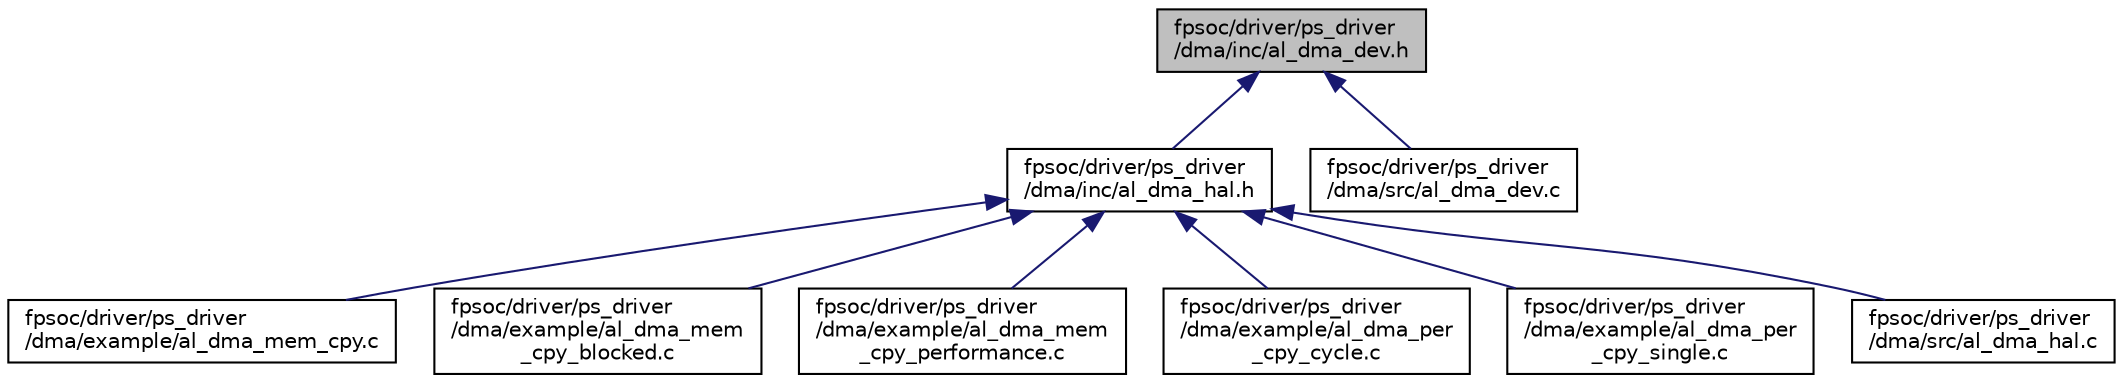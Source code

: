 digraph "fpsoc/driver/ps_driver/dma/inc/al_dma_dev.h"
{
  edge [fontname="Helvetica",fontsize="10",labelfontname="Helvetica",labelfontsize="10"];
  node [fontname="Helvetica",fontsize="10",shape=record];
  Node3 [label="fpsoc/driver/ps_driver\l/dma/inc/al_dma_dev.h",height=0.2,width=0.4,color="black", fillcolor="grey75", style="filled", fontcolor="black"];
  Node3 -> Node4 [dir="back",color="midnightblue",fontsize="10",style="solid",fontname="Helvetica"];
  Node4 [label="fpsoc/driver/ps_driver\l/dma/inc/al_dma_hal.h",height=0.2,width=0.4,color="black", fillcolor="white", style="filled",URL="$al__dma__hal_8h.html"];
  Node4 -> Node5 [dir="back",color="midnightblue",fontsize="10",style="solid",fontname="Helvetica"];
  Node5 [label="fpsoc/driver/ps_driver\l/dma/example/al_dma_mem_cpy.c",height=0.2,width=0.4,color="black", fillcolor="white", style="filled",URL="$al__dma__mem__cpy_8c.html"];
  Node4 -> Node6 [dir="back",color="midnightblue",fontsize="10",style="solid",fontname="Helvetica"];
  Node6 [label="fpsoc/driver/ps_driver\l/dma/example/al_dma_mem\l_cpy_blocked.c",height=0.2,width=0.4,color="black", fillcolor="white", style="filled",URL="$al__dma__mem__cpy__blocked_8c.html"];
  Node4 -> Node7 [dir="back",color="midnightblue",fontsize="10",style="solid",fontname="Helvetica"];
  Node7 [label="fpsoc/driver/ps_driver\l/dma/example/al_dma_mem\l_cpy_performance.c",height=0.2,width=0.4,color="black", fillcolor="white", style="filled",URL="$al__dma__mem__cpy__performance_8c.html"];
  Node4 -> Node8 [dir="back",color="midnightblue",fontsize="10",style="solid",fontname="Helvetica"];
  Node8 [label="fpsoc/driver/ps_driver\l/dma/example/al_dma_per\l_cpy_cycle.c",height=0.2,width=0.4,color="black", fillcolor="white", style="filled",URL="$al__dma__per__cpy__cycle_8c.html"];
  Node4 -> Node9 [dir="back",color="midnightblue",fontsize="10",style="solid",fontname="Helvetica"];
  Node9 [label="fpsoc/driver/ps_driver\l/dma/example/al_dma_per\l_cpy_single.c",height=0.2,width=0.4,color="black", fillcolor="white", style="filled",URL="$al__dma__per__cpy__single_8c.html"];
  Node4 -> Node10 [dir="back",color="midnightblue",fontsize="10",style="solid",fontname="Helvetica"];
  Node10 [label="fpsoc/driver/ps_driver\l/dma/src/al_dma_hal.c",height=0.2,width=0.4,color="black", fillcolor="white", style="filled",URL="$al__dma__hal_8c.html"];
  Node3 -> Node11 [dir="back",color="midnightblue",fontsize="10",style="solid",fontname="Helvetica"];
  Node11 [label="fpsoc/driver/ps_driver\l/dma/src/al_dma_dev.c",height=0.2,width=0.4,color="black", fillcolor="white", style="filled",URL="$al__dma__dev_8c.html"];
}
